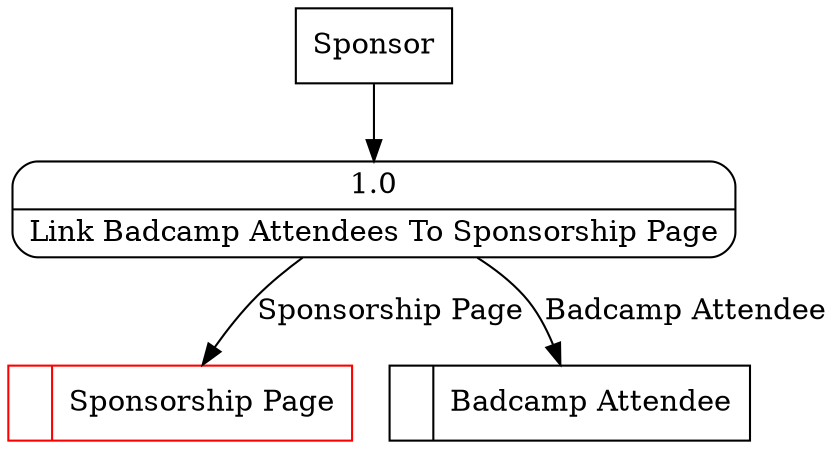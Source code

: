 digraph dfd2{ 
node[shape=record]
200 [label="<f0>  |<f1> Sponsorship Page " color=red];
201 [label="<f0>  |<f1> Badcamp Attendee " ];
202 [label="Sponsor" shape=box];
203 [label="{<f0> 1.0|<f1> Link Badcamp Attendees To Sponsorship Page }" shape=Mrecord];
202 -> 203
203 -> 201 [label="Badcamp Attendee"]
203 -> 200 [label="Sponsorship Page"]
}